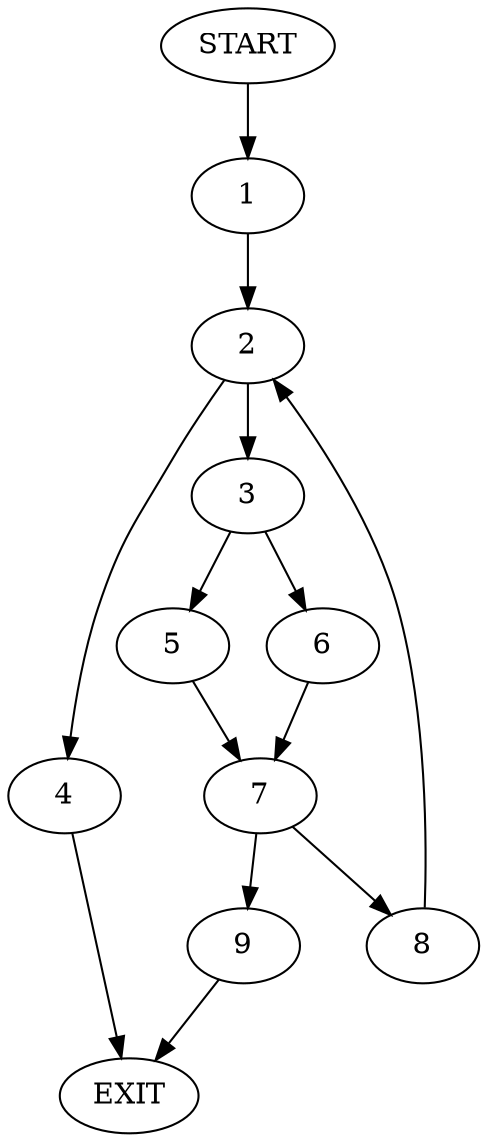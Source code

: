 digraph {
0 [label="START"]
10 [label="EXIT"]
0 -> 1
1 -> 2
2 -> 3
2 -> 4
3 -> 5
3 -> 6
4 -> 10
6 -> 7
5 -> 7
7 -> 8
7 -> 9
8 -> 2
9 -> 10
}
